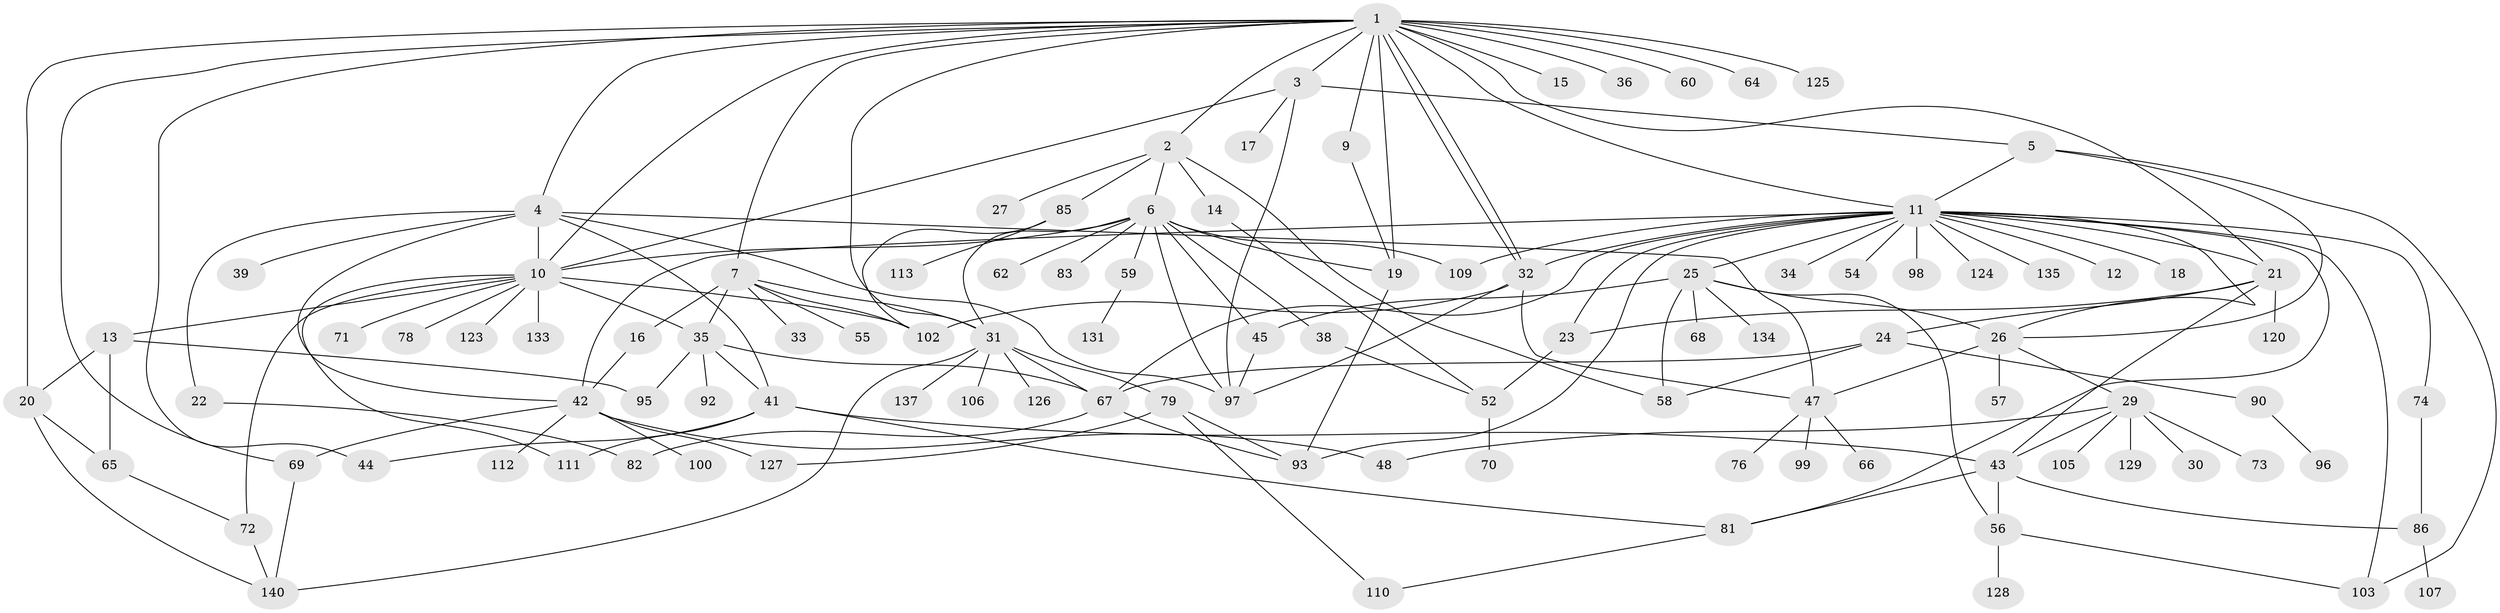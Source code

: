 // original degree distribution, {20: 0.014084507042253521, 7: 0.056338028169014086, 6: 0.04225352112676056, 4: 0.09154929577464789, 12: 0.007042253521126761, 1: 0.4084507042253521, 2: 0.2112676056338028, 14: 0.007042253521126761, 5: 0.02112676056338028, 3: 0.13380281690140844, 8: 0.007042253521126761}
// Generated by graph-tools (version 1.1) at 2025/41/03/06/25 10:41:51]
// undirected, 104 vertices, 164 edges
graph export_dot {
graph [start="1"]
  node [color=gray90,style=filled];
  1 [super="+61"];
  2 [super="+8"];
  3 [super="+40"];
  4 [super="+37"];
  5 [super="+51"];
  6 [super="+87"];
  7 [super="+130"];
  9;
  10 [super="+116"];
  11 [super="+94"];
  12;
  13 [super="+108"];
  14;
  15;
  16;
  17;
  18;
  19 [super="+75"];
  20 [super="+101"];
  21 [super="+28"];
  22;
  23;
  24;
  25 [super="+50"];
  26 [super="+77"];
  27;
  29 [super="+119"];
  30 [super="+53"];
  31 [super="+49"];
  32 [super="+46"];
  33;
  34;
  35;
  36 [super="+141"];
  38 [super="+80"];
  39;
  41 [super="+84"];
  42 [super="+91"];
  43 [super="+63"];
  44;
  45 [super="+122"];
  47 [super="+114"];
  48;
  52 [super="+88"];
  54;
  55;
  56 [super="+121"];
  57;
  58;
  59;
  60;
  62;
  64;
  65;
  66;
  67 [super="+89"];
  68 [super="+142"];
  69 [super="+117"];
  70;
  71;
  72;
  73;
  74 [super="+139"];
  76;
  78;
  79;
  81;
  82 [super="+138"];
  83;
  85 [super="+104"];
  86 [super="+136"];
  90 [super="+132"];
  92;
  93 [super="+115"];
  95 [super="+118"];
  96;
  97;
  98;
  99;
  100;
  102;
  103;
  105;
  106;
  107;
  109;
  110;
  111;
  112;
  113;
  120;
  123;
  124;
  125;
  126;
  127;
  128;
  129;
  131;
  133;
  134;
  135;
  137;
  140;
  1 -- 2;
  1 -- 3;
  1 -- 4;
  1 -- 7;
  1 -- 9;
  1 -- 10;
  1 -- 11;
  1 -- 15;
  1 -- 19;
  1 -- 20;
  1 -- 31;
  1 -- 32;
  1 -- 32;
  1 -- 36;
  1 -- 44;
  1 -- 60;
  1 -- 64;
  1 -- 69;
  1 -- 125;
  1 -- 21;
  2 -- 6;
  2 -- 14;
  2 -- 27;
  2 -- 58;
  2 -- 85;
  3 -- 5;
  3 -- 10;
  3 -- 17;
  3 -- 97;
  4 -- 10 [weight=2];
  4 -- 22;
  4 -- 97;
  4 -- 41;
  4 -- 39;
  4 -- 47;
  4 -- 42;
  5 -- 26;
  5 -- 103;
  5 -- 11;
  6 -- 10;
  6 -- 19;
  6 -- 31;
  6 -- 38;
  6 -- 45;
  6 -- 59;
  6 -- 62;
  6 -- 83;
  6 -- 97;
  6 -- 109;
  7 -- 16;
  7 -- 33;
  7 -- 35;
  7 -- 55;
  7 -- 102;
  7 -- 31;
  9 -- 19;
  10 -- 13;
  10 -- 35;
  10 -- 71;
  10 -- 72;
  10 -- 78;
  10 -- 102;
  10 -- 111;
  10 -- 123;
  10 -- 133;
  11 -- 12;
  11 -- 18;
  11 -- 21;
  11 -- 23;
  11 -- 25;
  11 -- 32;
  11 -- 34;
  11 -- 54;
  11 -- 74;
  11 -- 81;
  11 -- 98;
  11 -- 109;
  11 -- 124;
  11 -- 135;
  11 -- 103;
  11 -- 26;
  11 -- 67;
  11 -- 93;
  11 -- 42;
  13 -- 65;
  13 -- 20;
  13 -- 95;
  14 -- 52;
  16 -- 42;
  19 -- 93;
  20 -- 65;
  20 -- 140;
  21 -- 23;
  21 -- 24;
  21 -- 43;
  21 -- 120;
  22 -- 82;
  23 -- 52;
  24 -- 58;
  24 -- 67;
  24 -- 90;
  25 -- 26;
  25 -- 58;
  25 -- 68;
  25 -- 134;
  25 -- 56;
  25 -- 45;
  26 -- 29;
  26 -- 47;
  26 -- 57;
  29 -- 30;
  29 -- 48;
  29 -- 73;
  29 -- 105;
  29 -- 129;
  29 -- 43;
  31 -- 126;
  31 -- 137;
  31 -- 106;
  31 -- 140;
  31 -- 79;
  31 -- 67;
  32 -- 47;
  32 -- 97;
  32 -- 102;
  35 -- 41;
  35 -- 92;
  35 -- 95;
  35 -- 67;
  38 -- 52;
  41 -- 43 [weight=2];
  41 -- 44;
  41 -- 111;
  41 -- 81;
  42 -- 48;
  42 -- 112;
  42 -- 69;
  42 -- 100;
  42 -- 127;
  43 -- 56;
  43 -- 81;
  43 -- 86;
  45 -- 97;
  47 -- 66;
  47 -- 76;
  47 -- 99;
  52 -- 70;
  56 -- 128;
  56 -- 103;
  59 -- 131;
  65 -- 72;
  67 -- 93;
  67 -- 82;
  69 -- 140;
  72 -- 140;
  74 -- 86;
  79 -- 110;
  79 -- 127;
  79 -- 93;
  81 -- 110;
  85 -- 113;
  85 -- 102;
  86 -- 107;
  90 -- 96;
}
